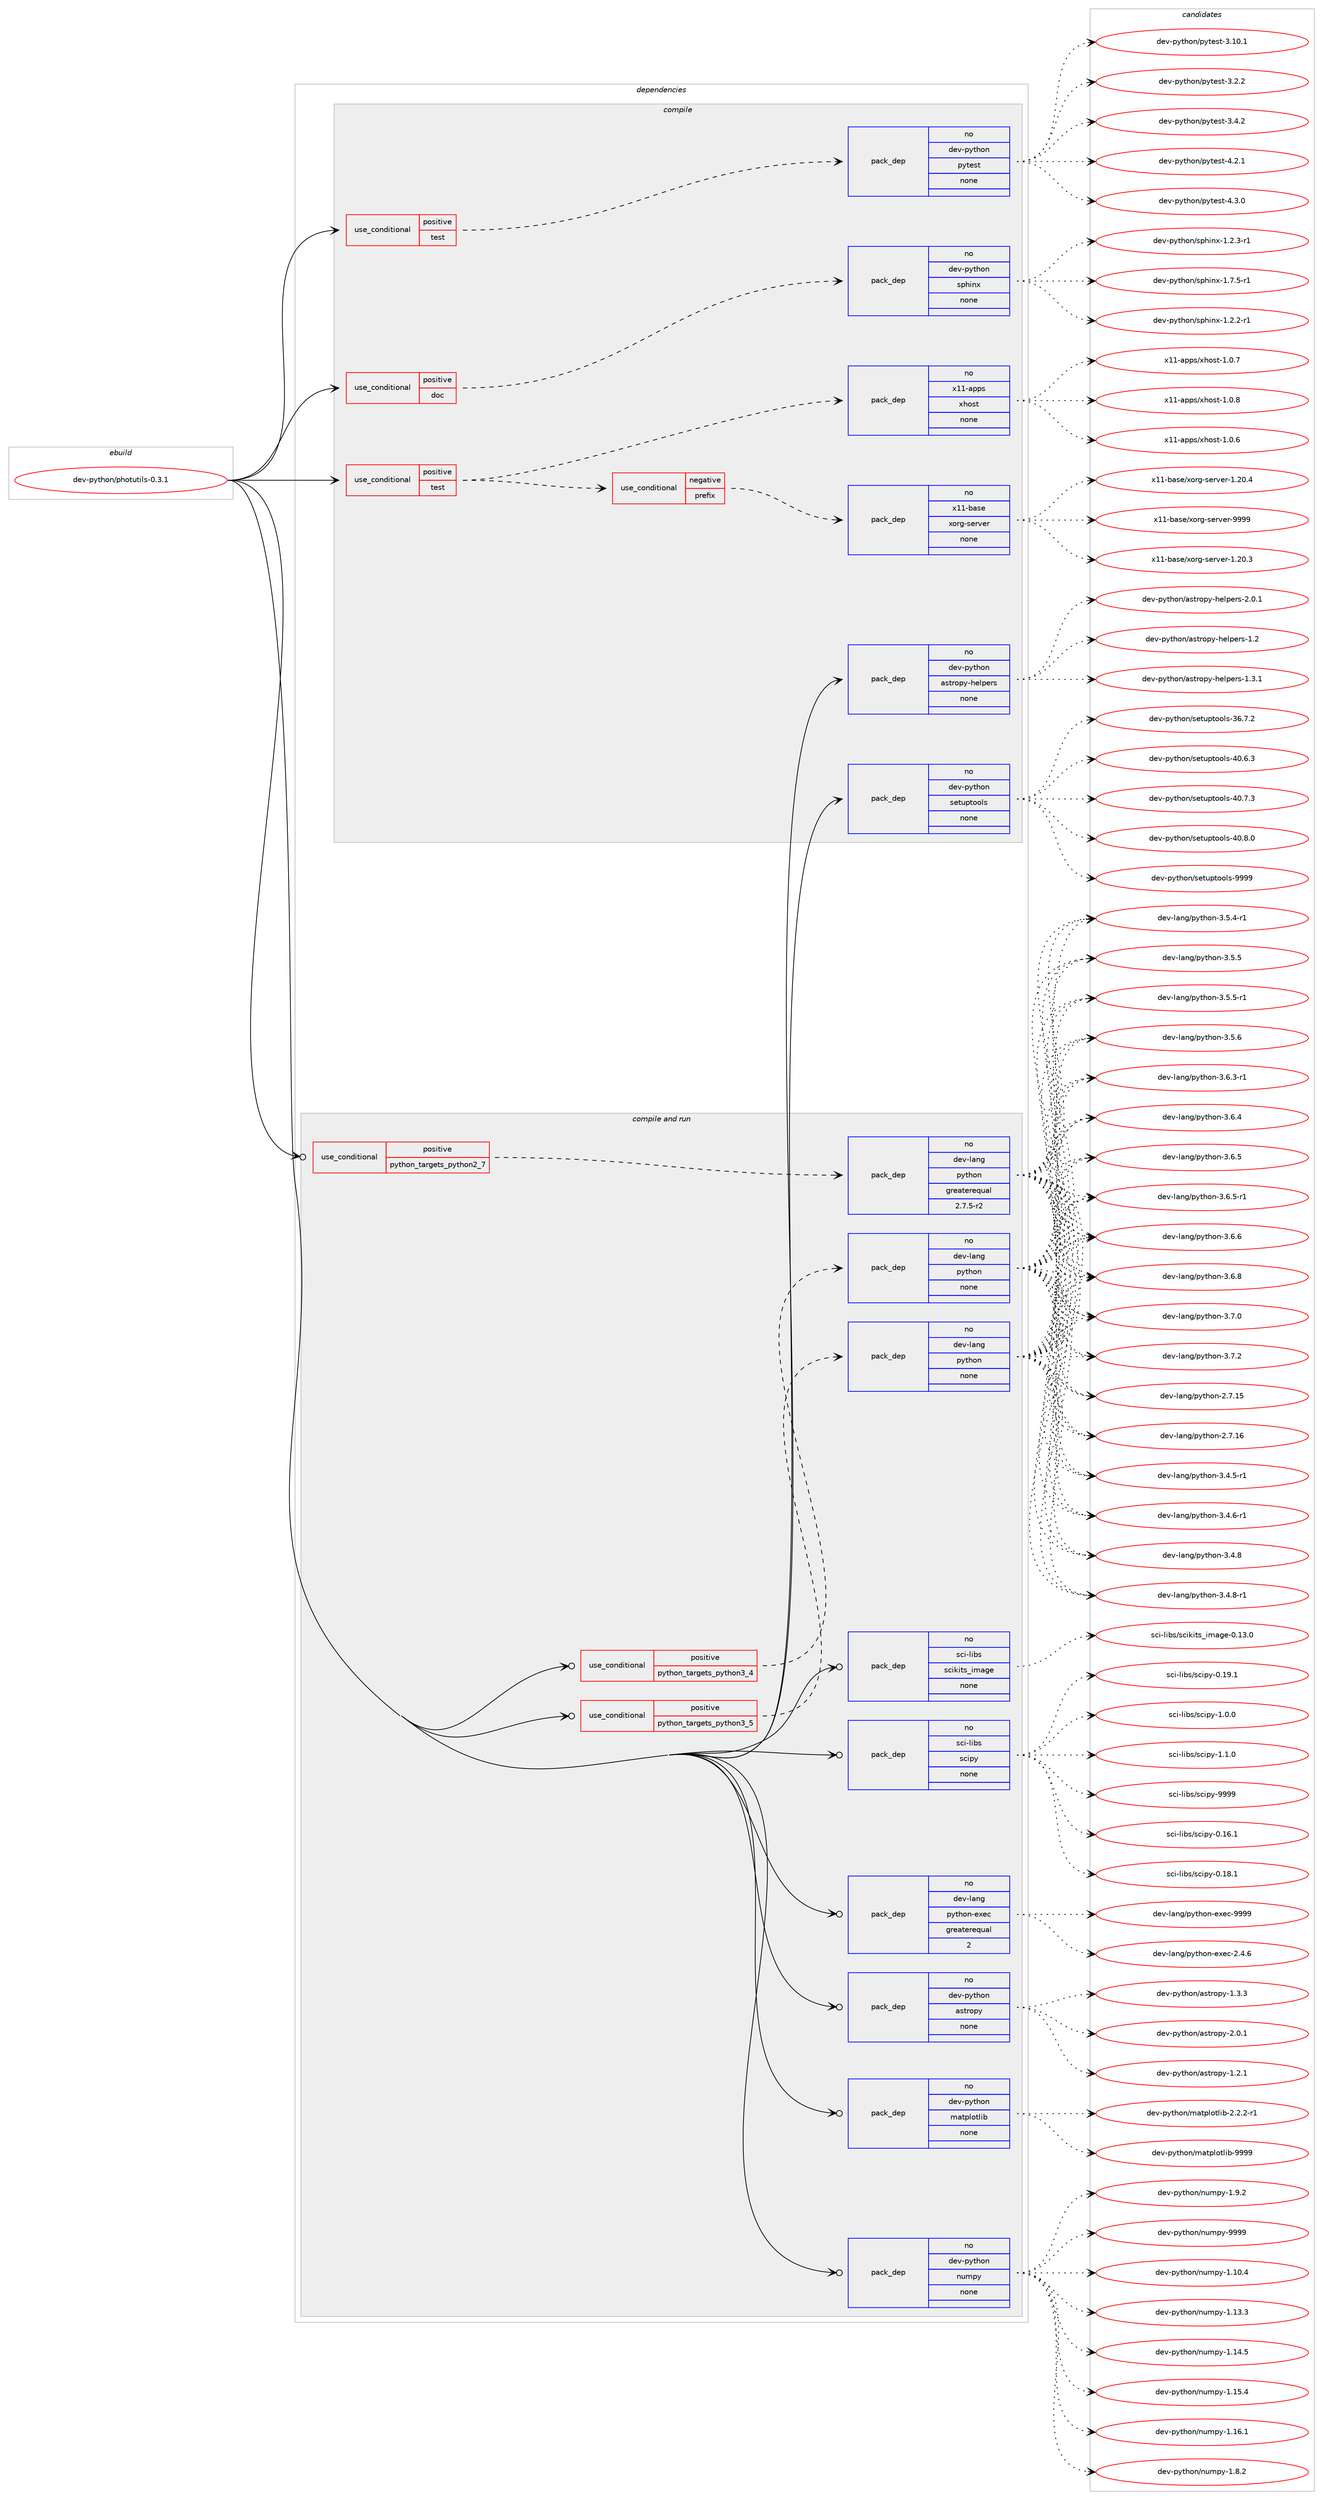 digraph prolog {

# *************
# Graph options
# *************

newrank=true;
concentrate=true;
compound=true;
graph [rankdir=LR,fontname=Helvetica,fontsize=10,ranksep=1.5];#, ranksep=2.5, nodesep=0.2];
edge  [arrowhead=vee];
node  [fontname=Helvetica,fontsize=10];

# **********
# The ebuild
# **********

subgraph cluster_leftcol {
color=gray;
rank=same;
label=<<i>ebuild</i>>;
id [label="dev-python/photutils-0.3.1", color=red, width=4, href="../dev-python/photutils-0.3.1.svg"];
}

# ****************
# The dependencies
# ****************

subgraph cluster_midcol {
color=gray;
label=<<i>dependencies</i>>;
subgraph cluster_compile {
fillcolor="#eeeeee";
style=filled;
label=<<i>compile</i>>;
subgraph cond379355 {
dependency1425327 [label=<<TABLE BORDER="0" CELLBORDER="1" CELLSPACING="0" CELLPADDING="4"><TR><TD ROWSPAN="3" CELLPADDING="10">use_conditional</TD></TR><TR><TD>positive</TD></TR><TR><TD>doc</TD></TR></TABLE>>, shape=none, color=red];
subgraph pack1022662 {
dependency1425328 [label=<<TABLE BORDER="0" CELLBORDER="1" CELLSPACING="0" CELLPADDING="4" WIDTH="220"><TR><TD ROWSPAN="6" CELLPADDING="30">pack_dep</TD></TR><TR><TD WIDTH="110">no</TD></TR><TR><TD>dev-python</TD></TR><TR><TD>sphinx</TD></TR><TR><TD>none</TD></TR><TR><TD></TD></TR></TABLE>>, shape=none, color=blue];
}
dependency1425327:e -> dependency1425328:w [weight=20,style="dashed",arrowhead="vee"];
}
id:e -> dependency1425327:w [weight=20,style="solid",arrowhead="vee"];
subgraph cond379356 {
dependency1425329 [label=<<TABLE BORDER="0" CELLBORDER="1" CELLSPACING="0" CELLPADDING="4"><TR><TD ROWSPAN="3" CELLPADDING="10">use_conditional</TD></TR><TR><TD>positive</TD></TR><TR><TD>test</TD></TR></TABLE>>, shape=none, color=red];
subgraph cond379357 {
dependency1425330 [label=<<TABLE BORDER="0" CELLBORDER="1" CELLSPACING="0" CELLPADDING="4"><TR><TD ROWSPAN="3" CELLPADDING="10">use_conditional</TD></TR><TR><TD>negative</TD></TR><TR><TD>prefix</TD></TR></TABLE>>, shape=none, color=red];
subgraph pack1022663 {
dependency1425331 [label=<<TABLE BORDER="0" CELLBORDER="1" CELLSPACING="0" CELLPADDING="4" WIDTH="220"><TR><TD ROWSPAN="6" CELLPADDING="30">pack_dep</TD></TR><TR><TD WIDTH="110">no</TD></TR><TR><TD>x11-base</TD></TR><TR><TD>xorg-server</TD></TR><TR><TD>none</TD></TR><TR><TD></TD></TR></TABLE>>, shape=none, color=blue];
}
dependency1425330:e -> dependency1425331:w [weight=20,style="dashed",arrowhead="vee"];
}
dependency1425329:e -> dependency1425330:w [weight=20,style="dashed",arrowhead="vee"];
subgraph pack1022664 {
dependency1425332 [label=<<TABLE BORDER="0" CELLBORDER="1" CELLSPACING="0" CELLPADDING="4" WIDTH="220"><TR><TD ROWSPAN="6" CELLPADDING="30">pack_dep</TD></TR><TR><TD WIDTH="110">no</TD></TR><TR><TD>x11-apps</TD></TR><TR><TD>xhost</TD></TR><TR><TD>none</TD></TR><TR><TD></TD></TR></TABLE>>, shape=none, color=blue];
}
dependency1425329:e -> dependency1425332:w [weight=20,style="dashed",arrowhead="vee"];
}
id:e -> dependency1425329:w [weight=20,style="solid",arrowhead="vee"];
subgraph cond379358 {
dependency1425333 [label=<<TABLE BORDER="0" CELLBORDER="1" CELLSPACING="0" CELLPADDING="4"><TR><TD ROWSPAN="3" CELLPADDING="10">use_conditional</TD></TR><TR><TD>positive</TD></TR><TR><TD>test</TD></TR></TABLE>>, shape=none, color=red];
subgraph pack1022665 {
dependency1425334 [label=<<TABLE BORDER="0" CELLBORDER="1" CELLSPACING="0" CELLPADDING="4" WIDTH="220"><TR><TD ROWSPAN="6" CELLPADDING="30">pack_dep</TD></TR><TR><TD WIDTH="110">no</TD></TR><TR><TD>dev-python</TD></TR><TR><TD>pytest</TD></TR><TR><TD>none</TD></TR><TR><TD></TD></TR></TABLE>>, shape=none, color=blue];
}
dependency1425333:e -> dependency1425334:w [weight=20,style="dashed",arrowhead="vee"];
}
id:e -> dependency1425333:w [weight=20,style="solid",arrowhead="vee"];
subgraph pack1022666 {
dependency1425335 [label=<<TABLE BORDER="0" CELLBORDER="1" CELLSPACING="0" CELLPADDING="4" WIDTH="220"><TR><TD ROWSPAN="6" CELLPADDING="30">pack_dep</TD></TR><TR><TD WIDTH="110">no</TD></TR><TR><TD>dev-python</TD></TR><TR><TD>astropy-helpers</TD></TR><TR><TD>none</TD></TR><TR><TD></TD></TR></TABLE>>, shape=none, color=blue];
}
id:e -> dependency1425335:w [weight=20,style="solid",arrowhead="vee"];
subgraph pack1022667 {
dependency1425336 [label=<<TABLE BORDER="0" CELLBORDER="1" CELLSPACING="0" CELLPADDING="4" WIDTH="220"><TR><TD ROWSPAN="6" CELLPADDING="30">pack_dep</TD></TR><TR><TD WIDTH="110">no</TD></TR><TR><TD>dev-python</TD></TR><TR><TD>setuptools</TD></TR><TR><TD>none</TD></TR><TR><TD></TD></TR></TABLE>>, shape=none, color=blue];
}
id:e -> dependency1425336:w [weight=20,style="solid",arrowhead="vee"];
}
subgraph cluster_compileandrun {
fillcolor="#eeeeee";
style=filled;
label=<<i>compile and run</i>>;
subgraph cond379359 {
dependency1425337 [label=<<TABLE BORDER="0" CELLBORDER="1" CELLSPACING="0" CELLPADDING="4"><TR><TD ROWSPAN="3" CELLPADDING="10">use_conditional</TD></TR><TR><TD>positive</TD></TR><TR><TD>python_targets_python2_7</TD></TR></TABLE>>, shape=none, color=red];
subgraph pack1022668 {
dependency1425338 [label=<<TABLE BORDER="0" CELLBORDER="1" CELLSPACING="0" CELLPADDING="4" WIDTH="220"><TR><TD ROWSPAN="6" CELLPADDING="30">pack_dep</TD></TR><TR><TD WIDTH="110">no</TD></TR><TR><TD>dev-lang</TD></TR><TR><TD>python</TD></TR><TR><TD>greaterequal</TD></TR><TR><TD>2.7.5-r2</TD></TR></TABLE>>, shape=none, color=blue];
}
dependency1425337:e -> dependency1425338:w [weight=20,style="dashed",arrowhead="vee"];
}
id:e -> dependency1425337:w [weight=20,style="solid",arrowhead="odotvee"];
subgraph cond379360 {
dependency1425339 [label=<<TABLE BORDER="0" CELLBORDER="1" CELLSPACING="0" CELLPADDING="4"><TR><TD ROWSPAN="3" CELLPADDING="10">use_conditional</TD></TR><TR><TD>positive</TD></TR><TR><TD>python_targets_python3_4</TD></TR></TABLE>>, shape=none, color=red];
subgraph pack1022669 {
dependency1425340 [label=<<TABLE BORDER="0" CELLBORDER="1" CELLSPACING="0" CELLPADDING="4" WIDTH="220"><TR><TD ROWSPAN="6" CELLPADDING="30">pack_dep</TD></TR><TR><TD WIDTH="110">no</TD></TR><TR><TD>dev-lang</TD></TR><TR><TD>python</TD></TR><TR><TD>none</TD></TR><TR><TD></TD></TR></TABLE>>, shape=none, color=blue];
}
dependency1425339:e -> dependency1425340:w [weight=20,style="dashed",arrowhead="vee"];
}
id:e -> dependency1425339:w [weight=20,style="solid",arrowhead="odotvee"];
subgraph cond379361 {
dependency1425341 [label=<<TABLE BORDER="0" CELLBORDER="1" CELLSPACING="0" CELLPADDING="4"><TR><TD ROWSPAN="3" CELLPADDING="10">use_conditional</TD></TR><TR><TD>positive</TD></TR><TR><TD>python_targets_python3_5</TD></TR></TABLE>>, shape=none, color=red];
subgraph pack1022670 {
dependency1425342 [label=<<TABLE BORDER="0" CELLBORDER="1" CELLSPACING="0" CELLPADDING="4" WIDTH="220"><TR><TD ROWSPAN="6" CELLPADDING="30">pack_dep</TD></TR><TR><TD WIDTH="110">no</TD></TR><TR><TD>dev-lang</TD></TR><TR><TD>python</TD></TR><TR><TD>none</TD></TR><TR><TD></TD></TR></TABLE>>, shape=none, color=blue];
}
dependency1425341:e -> dependency1425342:w [weight=20,style="dashed",arrowhead="vee"];
}
id:e -> dependency1425341:w [weight=20,style="solid",arrowhead="odotvee"];
subgraph pack1022671 {
dependency1425343 [label=<<TABLE BORDER="0" CELLBORDER="1" CELLSPACING="0" CELLPADDING="4" WIDTH="220"><TR><TD ROWSPAN="6" CELLPADDING="30">pack_dep</TD></TR><TR><TD WIDTH="110">no</TD></TR><TR><TD>dev-lang</TD></TR><TR><TD>python-exec</TD></TR><TR><TD>greaterequal</TD></TR><TR><TD>2</TD></TR></TABLE>>, shape=none, color=blue];
}
id:e -> dependency1425343:w [weight=20,style="solid",arrowhead="odotvee"];
subgraph pack1022672 {
dependency1425344 [label=<<TABLE BORDER="0" CELLBORDER="1" CELLSPACING="0" CELLPADDING="4" WIDTH="220"><TR><TD ROWSPAN="6" CELLPADDING="30">pack_dep</TD></TR><TR><TD WIDTH="110">no</TD></TR><TR><TD>dev-python</TD></TR><TR><TD>astropy</TD></TR><TR><TD>none</TD></TR><TR><TD></TD></TR></TABLE>>, shape=none, color=blue];
}
id:e -> dependency1425344:w [weight=20,style="solid",arrowhead="odotvee"];
subgraph pack1022673 {
dependency1425345 [label=<<TABLE BORDER="0" CELLBORDER="1" CELLSPACING="0" CELLPADDING="4" WIDTH="220"><TR><TD ROWSPAN="6" CELLPADDING="30">pack_dep</TD></TR><TR><TD WIDTH="110">no</TD></TR><TR><TD>dev-python</TD></TR><TR><TD>matplotlib</TD></TR><TR><TD>none</TD></TR><TR><TD></TD></TR></TABLE>>, shape=none, color=blue];
}
id:e -> dependency1425345:w [weight=20,style="solid",arrowhead="odotvee"];
subgraph pack1022674 {
dependency1425346 [label=<<TABLE BORDER="0" CELLBORDER="1" CELLSPACING="0" CELLPADDING="4" WIDTH="220"><TR><TD ROWSPAN="6" CELLPADDING="30">pack_dep</TD></TR><TR><TD WIDTH="110">no</TD></TR><TR><TD>dev-python</TD></TR><TR><TD>numpy</TD></TR><TR><TD>none</TD></TR><TR><TD></TD></TR></TABLE>>, shape=none, color=blue];
}
id:e -> dependency1425346:w [weight=20,style="solid",arrowhead="odotvee"];
subgraph pack1022675 {
dependency1425347 [label=<<TABLE BORDER="0" CELLBORDER="1" CELLSPACING="0" CELLPADDING="4" WIDTH="220"><TR><TD ROWSPAN="6" CELLPADDING="30">pack_dep</TD></TR><TR><TD WIDTH="110">no</TD></TR><TR><TD>sci-libs</TD></TR><TR><TD>scikits_image</TD></TR><TR><TD>none</TD></TR><TR><TD></TD></TR></TABLE>>, shape=none, color=blue];
}
id:e -> dependency1425347:w [weight=20,style="solid",arrowhead="odotvee"];
subgraph pack1022676 {
dependency1425348 [label=<<TABLE BORDER="0" CELLBORDER="1" CELLSPACING="0" CELLPADDING="4" WIDTH="220"><TR><TD ROWSPAN="6" CELLPADDING="30">pack_dep</TD></TR><TR><TD WIDTH="110">no</TD></TR><TR><TD>sci-libs</TD></TR><TR><TD>scipy</TD></TR><TR><TD>none</TD></TR><TR><TD></TD></TR></TABLE>>, shape=none, color=blue];
}
id:e -> dependency1425348:w [weight=20,style="solid",arrowhead="odotvee"];
}
subgraph cluster_run {
fillcolor="#eeeeee";
style=filled;
label=<<i>run</i>>;
}
}

# **************
# The candidates
# **************

subgraph cluster_choices {
rank=same;
color=gray;
label=<<i>candidates</i>>;

subgraph choice1022662 {
color=black;
nodesep=1;
choice10010111845112121116104111110471151121041051101204549465046504511449 [label="dev-python/sphinx-1.2.2-r1", color=red, width=4,href="../dev-python/sphinx-1.2.2-r1.svg"];
choice10010111845112121116104111110471151121041051101204549465046514511449 [label="dev-python/sphinx-1.2.3-r1", color=red, width=4,href="../dev-python/sphinx-1.2.3-r1.svg"];
choice10010111845112121116104111110471151121041051101204549465546534511449 [label="dev-python/sphinx-1.7.5-r1", color=red, width=4,href="../dev-python/sphinx-1.7.5-r1.svg"];
dependency1425328:e -> choice10010111845112121116104111110471151121041051101204549465046504511449:w [style=dotted,weight="100"];
dependency1425328:e -> choice10010111845112121116104111110471151121041051101204549465046514511449:w [style=dotted,weight="100"];
dependency1425328:e -> choice10010111845112121116104111110471151121041051101204549465546534511449:w [style=dotted,weight="100"];
}
subgraph choice1022663 {
color=black;
nodesep=1;
choice1204949459897115101471201111141034511510111411810111445494650484651 [label="x11-base/xorg-server-1.20.3", color=red, width=4,href="../x11-base/xorg-server-1.20.3.svg"];
choice1204949459897115101471201111141034511510111411810111445494650484652 [label="x11-base/xorg-server-1.20.4", color=red, width=4,href="../x11-base/xorg-server-1.20.4.svg"];
choice120494945989711510147120111114103451151011141181011144557575757 [label="x11-base/xorg-server-9999", color=red, width=4,href="../x11-base/xorg-server-9999.svg"];
dependency1425331:e -> choice1204949459897115101471201111141034511510111411810111445494650484651:w [style=dotted,weight="100"];
dependency1425331:e -> choice1204949459897115101471201111141034511510111411810111445494650484652:w [style=dotted,weight="100"];
dependency1425331:e -> choice120494945989711510147120111114103451151011141181011144557575757:w [style=dotted,weight="100"];
}
subgraph choice1022664 {
color=black;
nodesep=1;
choice1204949459711211211547120104111115116454946484654 [label="x11-apps/xhost-1.0.6", color=red, width=4,href="../x11-apps/xhost-1.0.6.svg"];
choice1204949459711211211547120104111115116454946484655 [label="x11-apps/xhost-1.0.7", color=red, width=4,href="../x11-apps/xhost-1.0.7.svg"];
choice1204949459711211211547120104111115116454946484656 [label="x11-apps/xhost-1.0.8", color=red, width=4,href="../x11-apps/xhost-1.0.8.svg"];
dependency1425332:e -> choice1204949459711211211547120104111115116454946484654:w [style=dotted,weight="100"];
dependency1425332:e -> choice1204949459711211211547120104111115116454946484655:w [style=dotted,weight="100"];
dependency1425332:e -> choice1204949459711211211547120104111115116454946484656:w [style=dotted,weight="100"];
}
subgraph choice1022665 {
color=black;
nodesep=1;
choice100101118451121211161041111104711212111610111511645514649484649 [label="dev-python/pytest-3.10.1", color=red, width=4,href="../dev-python/pytest-3.10.1.svg"];
choice1001011184511212111610411111047112121116101115116455146504650 [label="dev-python/pytest-3.2.2", color=red, width=4,href="../dev-python/pytest-3.2.2.svg"];
choice1001011184511212111610411111047112121116101115116455146524650 [label="dev-python/pytest-3.4.2", color=red, width=4,href="../dev-python/pytest-3.4.2.svg"];
choice1001011184511212111610411111047112121116101115116455246504649 [label="dev-python/pytest-4.2.1", color=red, width=4,href="../dev-python/pytest-4.2.1.svg"];
choice1001011184511212111610411111047112121116101115116455246514648 [label="dev-python/pytest-4.3.0", color=red, width=4,href="../dev-python/pytest-4.3.0.svg"];
dependency1425334:e -> choice100101118451121211161041111104711212111610111511645514649484649:w [style=dotted,weight="100"];
dependency1425334:e -> choice1001011184511212111610411111047112121116101115116455146504650:w [style=dotted,weight="100"];
dependency1425334:e -> choice1001011184511212111610411111047112121116101115116455146524650:w [style=dotted,weight="100"];
dependency1425334:e -> choice1001011184511212111610411111047112121116101115116455246504649:w [style=dotted,weight="100"];
dependency1425334:e -> choice1001011184511212111610411111047112121116101115116455246514648:w [style=dotted,weight="100"];
}
subgraph choice1022666 {
color=black;
nodesep=1;
choice1001011184511212111610411111047971151161141111121214510410110811210111411545494650 [label="dev-python/astropy-helpers-1.2", color=red, width=4,href="../dev-python/astropy-helpers-1.2.svg"];
choice10010111845112121116104111110479711511611411111212145104101108112101114115454946514649 [label="dev-python/astropy-helpers-1.3.1", color=red, width=4,href="../dev-python/astropy-helpers-1.3.1.svg"];
choice10010111845112121116104111110479711511611411111212145104101108112101114115455046484649 [label="dev-python/astropy-helpers-2.0.1", color=red, width=4,href="../dev-python/astropy-helpers-2.0.1.svg"];
dependency1425335:e -> choice1001011184511212111610411111047971151161141111121214510410110811210111411545494650:w [style=dotted,weight="100"];
dependency1425335:e -> choice10010111845112121116104111110479711511611411111212145104101108112101114115454946514649:w [style=dotted,weight="100"];
dependency1425335:e -> choice10010111845112121116104111110479711511611411111212145104101108112101114115455046484649:w [style=dotted,weight="100"];
}
subgraph choice1022667 {
color=black;
nodesep=1;
choice100101118451121211161041111104711510111611711211611111110811545515446554650 [label="dev-python/setuptools-36.7.2", color=red, width=4,href="../dev-python/setuptools-36.7.2.svg"];
choice100101118451121211161041111104711510111611711211611111110811545524846544651 [label="dev-python/setuptools-40.6.3", color=red, width=4,href="../dev-python/setuptools-40.6.3.svg"];
choice100101118451121211161041111104711510111611711211611111110811545524846554651 [label="dev-python/setuptools-40.7.3", color=red, width=4,href="../dev-python/setuptools-40.7.3.svg"];
choice100101118451121211161041111104711510111611711211611111110811545524846564648 [label="dev-python/setuptools-40.8.0", color=red, width=4,href="../dev-python/setuptools-40.8.0.svg"];
choice10010111845112121116104111110471151011161171121161111111081154557575757 [label="dev-python/setuptools-9999", color=red, width=4,href="../dev-python/setuptools-9999.svg"];
dependency1425336:e -> choice100101118451121211161041111104711510111611711211611111110811545515446554650:w [style=dotted,weight="100"];
dependency1425336:e -> choice100101118451121211161041111104711510111611711211611111110811545524846544651:w [style=dotted,weight="100"];
dependency1425336:e -> choice100101118451121211161041111104711510111611711211611111110811545524846554651:w [style=dotted,weight="100"];
dependency1425336:e -> choice100101118451121211161041111104711510111611711211611111110811545524846564648:w [style=dotted,weight="100"];
dependency1425336:e -> choice10010111845112121116104111110471151011161171121161111111081154557575757:w [style=dotted,weight="100"];
}
subgraph choice1022668 {
color=black;
nodesep=1;
choice10010111845108971101034711212111610411111045504655464953 [label="dev-lang/python-2.7.15", color=red, width=4,href="../dev-lang/python-2.7.15.svg"];
choice10010111845108971101034711212111610411111045504655464954 [label="dev-lang/python-2.7.16", color=red, width=4,href="../dev-lang/python-2.7.16.svg"];
choice1001011184510897110103471121211161041111104551465246534511449 [label="dev-lang/python-3.4.5-r1", color=red, width=4,href="../dev-lang/python-3.4.5-r1.svg"];
choice1001011184510897110103471121211161041111104551465246544511449 [label="dev-lang/python-3.4.6-r1", color=red, width=4,href="../dev-lang/python-3.4.6-r1.svg"];
choice100101118451089711010347112121116104111110455146524656 [label="dev-lang/python-3.4.8", color=red, width=4,href="../dev-lang/python-3.4.8.svg"];
choice1001011184510897110103471121211161041111104551465246564511449 [label="dev-lang/python-3.4.8-r1", color=red, width=4,href="../dev-lang/python-3.4.8-r1.svg"];
choice1001011184510897110103471121211161041111104551465346524511449 [label="dev-lang/python-3.5.4-r1", color=red, width=4,href="../dev-lang/python-3.5.4-r1.svg"];
choice100101118451089711010347112121116104111110455146534653 [label="dev-lang/python-3.5.5", color=red, width=4,href="../dev-lang/python-3.5.5.svg"];
choice1001011184510897110103471121211161041111104551465346534511449 [label="dev-lang/python-3.5.5-r1", color=red, width=4,href="../dev-lang/python-3.5.5-r1.svg"];
choice100101118451089711010347112121116104111110455146534654 [label="dev-lang/python-3.5.6", color=red, width=4,href="../dev-lang/python-3.5.6.svg"];
choice1001011184510897110103471121211161041111104551465446514511449 [label="dev-lang/python-3.6.3-r1", color=red, width=4,href="../dev-lang/python-3.6.3-r1.svg"];
choice100101118451089711010347112121116104111110455146544652 [label="dev-lang/python-3.6.4", color=red, width=4,href="../dev-lang/python-3.6.4.svg"];
choice100101118451089711010347112121116104111110455146544653 [label="dev-lang/python-3.6.5", color=red, width=4,href="../dev-lang/python-3.6.5.svg"];
choice1001011184510897110103471121211161041111104551465446534511449 [label="dev-lang/python-3.6.5-r1", color=red, width=4,href="../dev-lang/python-3.6.5-r1.svg"];
choice100101118451089711010347112121116104111110455146544654 [label="dev-lang/python-3.6.6", color=red, width=4,href="../dev-lang/python-3.6.6.svg"];
choice100101118451089711010347112121116104111110455146544656 [label="dev-lang/python-3.6.8", color=red, width=4,href="../dev-lang/python-3.6.8.svg"];
choice100101118451089711010347112121116104111110455146554648 [label="dev-lang/python-3.7.0", color=red, width=4,href="../dev-lang/python-3.7.0.svg"];
choice100101118451089711010347112121116104111110455146554650 [label="dev-lang/python-3.7.2", color=red, width=4,href="../dev-lang/python-3.7.2.svg"];
dependency1425338:e -> choice10010111845108971101034711212111610411111045504655464953:w [style=dotted,weight="100"];
dependency1425338:e -> choice10010111845108971101034711212111610411111045504655464954:w [style=dotted,weight="100"];
dependency1425338:e -> choice1001011184510897110103471121211161041111104551465246534511449:w [style=dotted,weight="100"];
dependency1425338:e -> choice1001011184510897110103471121211161041111104551465246544511449:w [style=dotted,weight="100"];
dependency1425338:e -> choice100101118451089711010347112121116104111110455146524656:w [style=dotted,weight="100"];
dependency1425338:e -> choice1001011184510897110103471121211161041111104551465246564511449:w [style=dotted,weight="100"];
dependency1425338:e -> choice1001011184510897110103471121211161041111104551465346524511449:w [style=dotted,weight="100"];
dependency1425338:e -> choice100101118451089711010347112121116104111110455146534653:w [style=dotted,weight="100"];
dependency1425338:e -> choice1001011184510897110103471121211161041111104551465346534511449:w [style=dotted,weight="100"];
dependency1425338:e -> choice100101118451089711010347112121116104111110455146534654:w [style=dotted,weight="100"];
dependency1425338:e -> choice1001011184510897110103471121211161041111104551465446514511449:w [style=dotted,weight="100"];
dependency1425338:e -> choice100101118451089711010347112121116104111110455146544652:w [style=dotted,weight="100"];
dependency1425338:e -> choice100101118451089711010347112121116104111110455146544653:w [style=dotted,weight="100"];
dependency1425338:e -> choice1001011184510897110103471121211161041111104551465446534511449:w [style=dotted,weight="100"];
dependency1425338:e -> choice100101118451089711010347112121116104111110455146544654:w [style=dotted,weight="100"];
dependency1425338:e -> choice100101118451089711010347112121116104111110455146544656:w [style=dotted,weight="100"];
dependency1425338:e -> choice100101118451089711010347112121116104111110455146554648:w [style=dotted,weight="100"];
dependency1425338:e -> choice100101118451089711010347112121116104111110455146554650:w [style=dotted,weight="100"];
}
subgraph choice1022669 {
color=black;
nodesep=1;
choice10010111845108971101034711212111610411111045504655464953 [label="dev-lang/python-2.7.15", color=red, width=4,href="../dev-lang/python-2.7.15.svg"];
choice10010111845108971101034711212111610411111045504655464954 [label="dev-lang/python-2.7.16", color=red, width=4,href="../dev-lang/python-2.7.16.svg"];
choice1001011184510897110103471121211161041111104551465246534511449 [label="dev-lang/python-3.4.5-r1", color=red, width=4,href="../dev-lang/python-3.4.5-r1.svg"];
choice1001011184510897110103471121211161041111104551465246544511449 [label="dev-lang/python-3.4.6-r1", color=red, width=4,href="../dev-lang/python-3.4.6-r1.svg"];
choice100101118451089711010347112121116104111110455146524656 [label="dev-lang/python-3.4.8", color=red, width=4,href="../dev-lang/python-3.4.8.svg"];
choice1001011184510897110103471121211161041111104551465246564511449 [label="dev-lang/python-3.4.8-r1", color=red, width=4,href="../dev-lang/python-3.4.8-r1.svg"];
choice1001011184510897110103471121211161041111104551465346524511449 [label="dev-lang/python-3.5.4-r1", color=red, width=4,href="../dev-lang/python-3.5.4-r1.svg"];
choice100101118451089711010347112121116104111110455146534653 [label="dev-lang/python-3.5.5", color=red, width=4,href="../dev-lang/python-3.5.5.svg"];
choice1001011184510897110103471121211161041111104551465346534511449 [label="dev-lang/python-3.5.5-r1", color=red, width=4,href="../dev-lang/python-3.5.5-r1.svg"];
choice100101118451089711010347112121116104111110455146534654 [label="dev-lang/python-3.5.6", color=red, width=4,href="../dev-lang/python-3.5.6.svg"];
choice1001011184510897110103471121211161041111104551465446514511449 [label="dev-lang/python-3.6.3-r1", color=red, width=4,href="../dev-lang/python-3.6.3-r1.svg"];
choice100101118451089711010347112121116104111110455146544652 [label="dev-lang/python-3.6.4", color=red, width=4,href="../dev-lang/python-3.6.4.svg"];
choice100101118451089711010347112121116104111110455146544653 [label="dev-lang/python-3.6.5", color=red, width=4,href="../dev-lang/python-3.6.5.svg"];
choice1001011184510897110103471121211161041111104551465446534511449 [label="dev-lang/python-3.6.5-r1", color=red, width=4,href="../dev-lang/python-3.6.5-r1.svg"];
choice100101118451089711010347112121116104111110455146544654 [label="dev-lang/python-3.6.6", color=red, width=4,href="../dev-lang/python-3.6.6.svg"];
choice100101118451089711010347112121116104111110455146544656 [label="dev-lang/python-3.6.8", color=red, width=4,href="../dev-lang/python-3.6.8.svg"];
choice100101118451089711010347112121116104111110455146554648 [label="dev-lang/python-3.7.0", color=red, width=4,href="../dev-lang/python-3.7.0.svg"];
choice100101118451089711010347112121116104111110455146554650 [label="dev-lang/python-3.7.2", color=red, width=4,href="../dev-lang/python-3.7.2.svg"];
dependency1425340:e -> choice10010111845108971101034711212111610411111045504655464953:w [style=dotted,weight="100"];
dependency1425340:e -> choice10010111845108971101034711212111610411111045504655464954:w [style=dotted,weight="100"];
dependency1425340:e -> choice1001011184510897110103471121211161041111104551465246534511449:w [style=dotted,weight="100"];
dependency1425340:e -> choice1001011184510897110103471121211161041111104551465246544511449:w [style=dotted,weight="100"];
dependency1425340:e -> choice100101118451089711010347112121116104111110455146524656:w [style=dotted,weight="100"];
dependency1425340:e -> choice1001011184510897110103471121211161041111104551465246564511449:w [style=dotted,weight="100"];
dependency1425340:e -> choice1001011184510897110103471121211161041111104551465346524511449:w [style=dotted,weight="100"];
dependency1425340:e -> choice100101118451089711010347112121116104111110455146534653:w [style=dotted,weight="100"];
dependency1425340:e -> choice1001011184510897110103471121211161041111104551465346534511449:w [style=dotted,weight="100"];
dependency1425340:e -> choice100101118451089711010347112121116104111110455146534654:w [style=dotted,weight="100"];
dependency1425340:e -> choice1001011184510897110103471121211161041111104551465446514511449:w [style=dotted,weight="100"];
dependency1425340:e -> choice100101118451089711010347112121116104111110455146544652:w [style=dotted,weight="100"];
dependency1425340:e -> choice100101118451089711010347112121116104111110455146544653:w [style=dotted,weight="100"];
dependency1425340:e -> choice1001011184510897110103471121211161041111104551465446534511449:w [style=dotted,weight="100"];
dependency1425340:e -> choice100101118451089711010347112121116104111110455146544654:w [style=dotted,weight="100"];
dependency1425340:e -> choice100101118451089711010347112121116104111110455146544656:w [style=dotted,weight="100"];
dependency1425340:e -> choice100101118451089711010347112121116104111110455146554648:w [style=dotted,weight="100"];
dependency1425340:e -> choice100101118451089711010347112121116104111110455146554650:w [style=dotted,weight="100"];
}
subgraph choice1022670 {
color=black;
nodesep=1;
choice10010111845108971101034711212111610411111045504655464953 [label="dev-lang/python-2.7.15", color=red, width=4,href="../dev-lang/python-2.7.15.svg"];
choice10010111845108971101034711212111610411111045504655464954 [label="dev-lang/python-2.7.16", color=red, width=4,href="../dev-lang/python-2.7.16.svg"];
choice1001011184510897110103471121211161041111104551465246534511449 [label="dev-lang/python-3.4.5-r1", color=red, width=4,href="../dev-lang/python-3.4.5-r1.svg"];
choice1001011184510897110103471121211161041111104551465246544511449 [label="dev-lang/python-3.4.6-r1", color=red, width=4,href="../dev-lang/python-3.4.6-r1.svg"];
choice100101118451089711010347112121116104111110455146524656 [label="dev-lang/python-3.4.8", color=red, width=4,href="../dev-lang/python-3.4.8.svg"];
choice1001011184510897110103471121211161041111104551465246564511449 [label="dev-lang/python-3.4.8-r1", color=red, width=4,href="../dev-lang/python-3.4.8-r1.svg"];
choice1001011184510897110103471121211161041111104551465346524511449 [label="dev-lang/python-3.5.4-r1", color=red, width=4,href="../dev-lang/python-3.5.4-r1.svg"];
choice100101118451089711010347112121116104111110455146534653 [label="dev-lang/python-3.5.5", color=red, width=4,href="../dev-lang/python-3.5.5.svg"];
choice1001011184510897110103471121211161041111104551465346534511449 [label="dev-lang/python-3.5.5-r1", color=red, width=4,href="../dev-lang/python-3.5.5-r1.svg"];
choice100101118451089711010347112121116104111110455146534654 [label="dev-lang/python-3.5.6", color=red, width=4,href="../dev-lang/python-3.5.6.svg"];
choice1001011184510897110103471121211161041111104551465446514511449 [label="dev-lang/python-3.6.3-r1", color=red, width=4,href="../dev-lang/python-3.6.3-r1.svg"];
choice100101118451089711010347112121116104111110455146544652 [label="dev-lang/python-3.6.4", color=red, width=4,href="../dev-lang/python-3.6.4.svg"];
choice100101118451089711010347112121116104111110455146544653 [label="dev-lang/python-3.6.5", color=red, width=4,href="../dev-lang/python-3.6.5.svg"];
choice1001011184510897110103471121211161041111104551465446534511449 [label="dev-lang/python-3.6.5-r1", color=red, width=4,href="../dev-lang/python-3.6.5-r1.svg"];
choice100101118451089711010347112121116104111110455146544654 [label="dev-lang/python-3.6.6", color=red, width=4,href="../dev-lang/python-3.6.6.svg"];
choice100101118451089711010347112121116104111110455146544656 [label="dev-lang/python-3.6.8", color=red, width=4,href="../dev-lang/python-3.6.8.svg"];
choice100101118451089711010347112121116104111110455146554648 [label="dev-lang/python-3.7.0", color=red, width=4,href="../dev-lang/python-3.7.0.svg"];
choice100101118451089711010347112121116104111110455146554650 [label="dev-lang/python-3.7.2", color=red, width=4,href="../dev-lang/python-3.7.2.svg"];
dependency1425342:e -> choice10010111845108971101034711212111610411111045504655464953:w [style=dotted,weight="100"];
dependency1425342:e -> choice10010111845108971101034711212111610411111045504655464954:w [style=dotted,weight="100"];
dependency1425342:e -> choice1001011184510897110103471121211161041111104551465246534511449:w [style=dotted,weight="100"];
dependency1425342:e -> choice1001011184510897110103471121211161041111104551465246544511449:w [style=dotted,weight="100"];
dependency1425342:e -> choice100101118451089711010347112121116104111110455146524656:w [style=dotted,weight="100"];
dependency1425342:e -> choice1001011184510897110103471121211161041111104551465246564511449:w [style=dotted,weight="100"];
dependency1425342:e -> choice1001011184510897110103471121211161041111104551465346524511449:w [style=dotted,weight="100"];
dependency1425342:e -> choice100101118451089711010347112121116104111110455146534653:w [style=dotted,weight="100"];
dependency1425342:e -> choice1001011184510897110103471121211161041111104551465346534511449:w [style=dotted,weight="100"];
dependency1425342:e -> choice100101118451089711010347112121116104111110455146534654:w [style=dotted,weight="100"];
dependency1425342:e -> choice1001011184510897110103471121211161041111104551465446514511449:w [style=dotted,weight="100"];
dependency1425342:e -> choice100101118451089711010347112121116104111110455146544652:w [style=dotted,weight="100"];
dependency1425342:e -> choice100101118451089711010347112121116104111110455146544653:w [style=dotted,weight="100"];
dependency1425342:e -> choice1001011184510897110103471121211161041111104551465446534511449:w [style=dotted,weight="100"];
dependency1425342:e -> choice100101118451089711010347112121116104111110455146544654:w [style=dotted,weight="100"];
dependency1425342:e -> choice100101118451089711010347112121116104111110455146544656:w [style=dotted,weight="100"];
dependency1425342:e -> choice100101118451089711010347112121116104111110455146554648:w [style=dotted,weight="100"];
dependency1425342:e -> choice100101118451089711010347112121116104111110455146554650:w [style=dotted,weight="100"];
}
subgraph choice1022671 {
color=black;
nodesep=1;
choice1001011184510897110103471121211161041111104510112010199455046524654 [label="dev-lang/python-exec-2.4.6", color=red, width=4,href="../dev-lang/python-exec-2.4.6.svg"];
choice10010111845108971101034711212111610411111045101120101994557575757 [label="dev-lang/python-exec-9999", color=red, width=4,href="../dev-lang/python-exec-9999.svg"];
dependency1425343:e -> choice1001011184510897110103471121211161041111104510112010199455046524654:w [style=dotted,weight="100"];
dependency1425343:e -> choice10010111845108971101034711212111610411111045101120101994557575757:w [style=dotted,weight="100"];
}
subgraph choice1022672 {
color=black;
nodesep=1;
choice100101118451121211161041111104797115116114111112121454946504649 [label="dev-python/astropy-1.2.1", color=red, width=4,href="../dev-python/astropy-1.2.1.svg"];
choice100101118451121211161041111104797115116114111112121454946514651 [label="dev-python/astropy-1.3.3", color=red, width=4,href="../dev-python/astropy-1.3.3.svg"];
choice100101118451121211161041111104797115116114111112121455046484649 [label="dev-python/astropy-2.0.1", color=red, width=4,href="../dev-python/astropy-2.0.1.svg"];
dependency1425344:e -> choice100101118451121211161041111104797115116114111112121454946504649:w [style=dotted,weight="100"];
dependency1425344:e -> choice100101118451121211161041111104797115116114111112121454946514651:w [style=dotted,weight="100"];
dependency1425344:e -> choice100101118451121211161041111104797115116114111112121455046484649:w [style=dotted,weight="100"];
}
subgraph choice1022673 {
color=black;
nodesep=1;
choice100101118451121211161041111104710997116112108111116108105984550465046504511449 [label="dev-python/matplotlib-2.2.2-r1", color=red, width=4,href="../dev-python/matplotlib-2.2.2-r1.svg"];
choice100101118451121211161041111104710997116112108111116108105984557575757 [label="dev-python/matplotlib-9999", color=red, width=4,href="../dev-python/matplotlib-9999.svg"];
dependency1425345:e -> choice100101118451121211161041111104710997116112108111116108105984550465046504511449:w [style=dotted,weight="100"];
dependency1425345:e -> choice100101118451121211161041111104710997116112108111116108105984557575757:w [style=dotted,weight="100"];
}
subgraph choice1022674 {
color=black;
nodesep=1;
choice100101118451121211161041111104711011710911212145494649484652 [label="dev-python/numpy-1.10.4", color=red, width=4,href="../dev-python/numpy-1.10.4.svg"];
choice100101118451121211161041111104711011710911212145494649514651 [label="dev-python/numpy-1.13.3", color=red, width=4,href="../dev-python/numpy-1.13.3.svg"];
choice100101118451121211161041111104711011710911212145494649524653 [label="dev-python/numpy-1.14.5", color=red, width=4,href="../dev-python/numpy-1.14.5.svg"];
choice100101118451121211161041111104711011710911212145494649534652 [label="dev-python/numpy-1.15.4", color=red, width=4,href="../dev-python/numpy-1.15.4.svg"];
choice100101118451121211161041111104711011710911212145494649544649 [label="dev-python/numpy-1.16.1", color=red, width=4,href="../dev-python/numpy-1.16.1.svg"];
choice1001011184511212111610411111047110117109112121454946564650 [label="dev-python/numpy-1.8.2", color=red, width=4,href="../dev-python/numpy-1.8.2.svg"];
choice1001011184511212111610411111047110117109112121454946574650 [label="dev-python/numpy-1.9.2", color=red, width=4,href="../dev-python/numpy-1.9.2.svg"];
choice10010111845112121116104111110471101171091121214557575757 [label="dev-python/numpy-9999", color=red, width=4,href="../dev-python/numpy-9999.svg"];
dependency1425346:e -> choice100101118451121211161041111104711011710911212145494649484652:w [style=dotted,weight="100"];
dependency1425346:e -> choice100101118451121211161041111104711011710911212145494649514651:w [style=dotted,weight="100"];
dependency1425346:e -> choice100101118451121211161041111104711011710911212145494649524653:w [style=dotted,weight="100"];
dependency1425346:e -> choice100101118451121211161041111104711011710911212145494649534652:w [style=dotted,weight="100"];
dependency1425346:e -> choice100101118451121211161041111104711011710911212145494649544649:w [style=dotted,weight="100"];
dependency1425346:e -> choice1001011184511212111610411111047110117109112121454946564650:w [style=dotted,weight="100"];
dependency1425346:e -> choice1001011184511212111610411111047110117109112121454946574650:w [style=dotted,weight="100"];
dependency1425346:e -> choice10010111845112121116104111110471101171091121214557575757:w [style=dotted,weight="100"];
}
subgraph choice1022675 {
color=black;
nodesep=1;
choice1159910545108105981154711599105107105116115951051099710310145484649514648 [label="sci-libs/scikits_image-0.13.0", color=red, width=4,href="../sci-libs/scikits_image-0.13.0.svg"];
dependency1425347:e -> choice1159910545108105981154711599105107105116115951051099710310145484649514648:w [style=dotted,weight="100"];
}
subgraph choice1022676 {
color=black;
nodesep=1;
choice115991054510810598115471159910511212145484649544649 [label="sci-libs/scipy-0.16.1", color=red, width=4,href="../sci-libs/scipy-0.16.1.svg"];
choice115991054510810598115471159910511212145484649564649 [label="sci-libs/scipy-0.18.1", color=red, width=4,href="../sci-libs/scipy-0.18.1.svg"];
choice115991054510810598115471159910511212145484649574649 [label="sci-libs/scipy-0.19.1", color=red, width=4,href="../sci-libs/scipy-0.19.1.svg"];
choice1159910545108105981154711599105112121454946484648 [label="sci-libs/scipy-1.0.0", color=red, width=4,href="../sci-libs/scipy-1.0.0.svg"];
choice1159910545108105981154711599105112121454946494648 [label="sci-libs/scipy-1.1.0", color=red, width=4,href="../sci-libs/scipy-1.1.0.svg"];
choice11599105451081059811547115991051121214557575757 [label="sci-libs/scipy-9999", color=red, width=4,href="../sci-libs/scipy-9999.svg"];
dependency1425348:e -> choice115991054510810598115471159910511212145484649544649:w [style=dotted,weight="100"];
dependency1425348:e -> choice115991054510810598115471159910511212145484649564649:w [style=dotted,weight="100"];
dependency1425348:e -> choice115991054510810598115471159910511212145484649574649:w [style=dotted,weight="100"];
dependency1425348:e -> choice1159910545108105981154711599105112121454946484648:w [style=dotted,weight="100"];
dependency1425348:e -> choice1159910545108105981154711599105112121454946494648:w [style=dotted,weight="100"];
dependency1425348:e -> choice11599105451081059811547115991051121214557575757:w [style=dotted,weight="100"];
}
}

}
